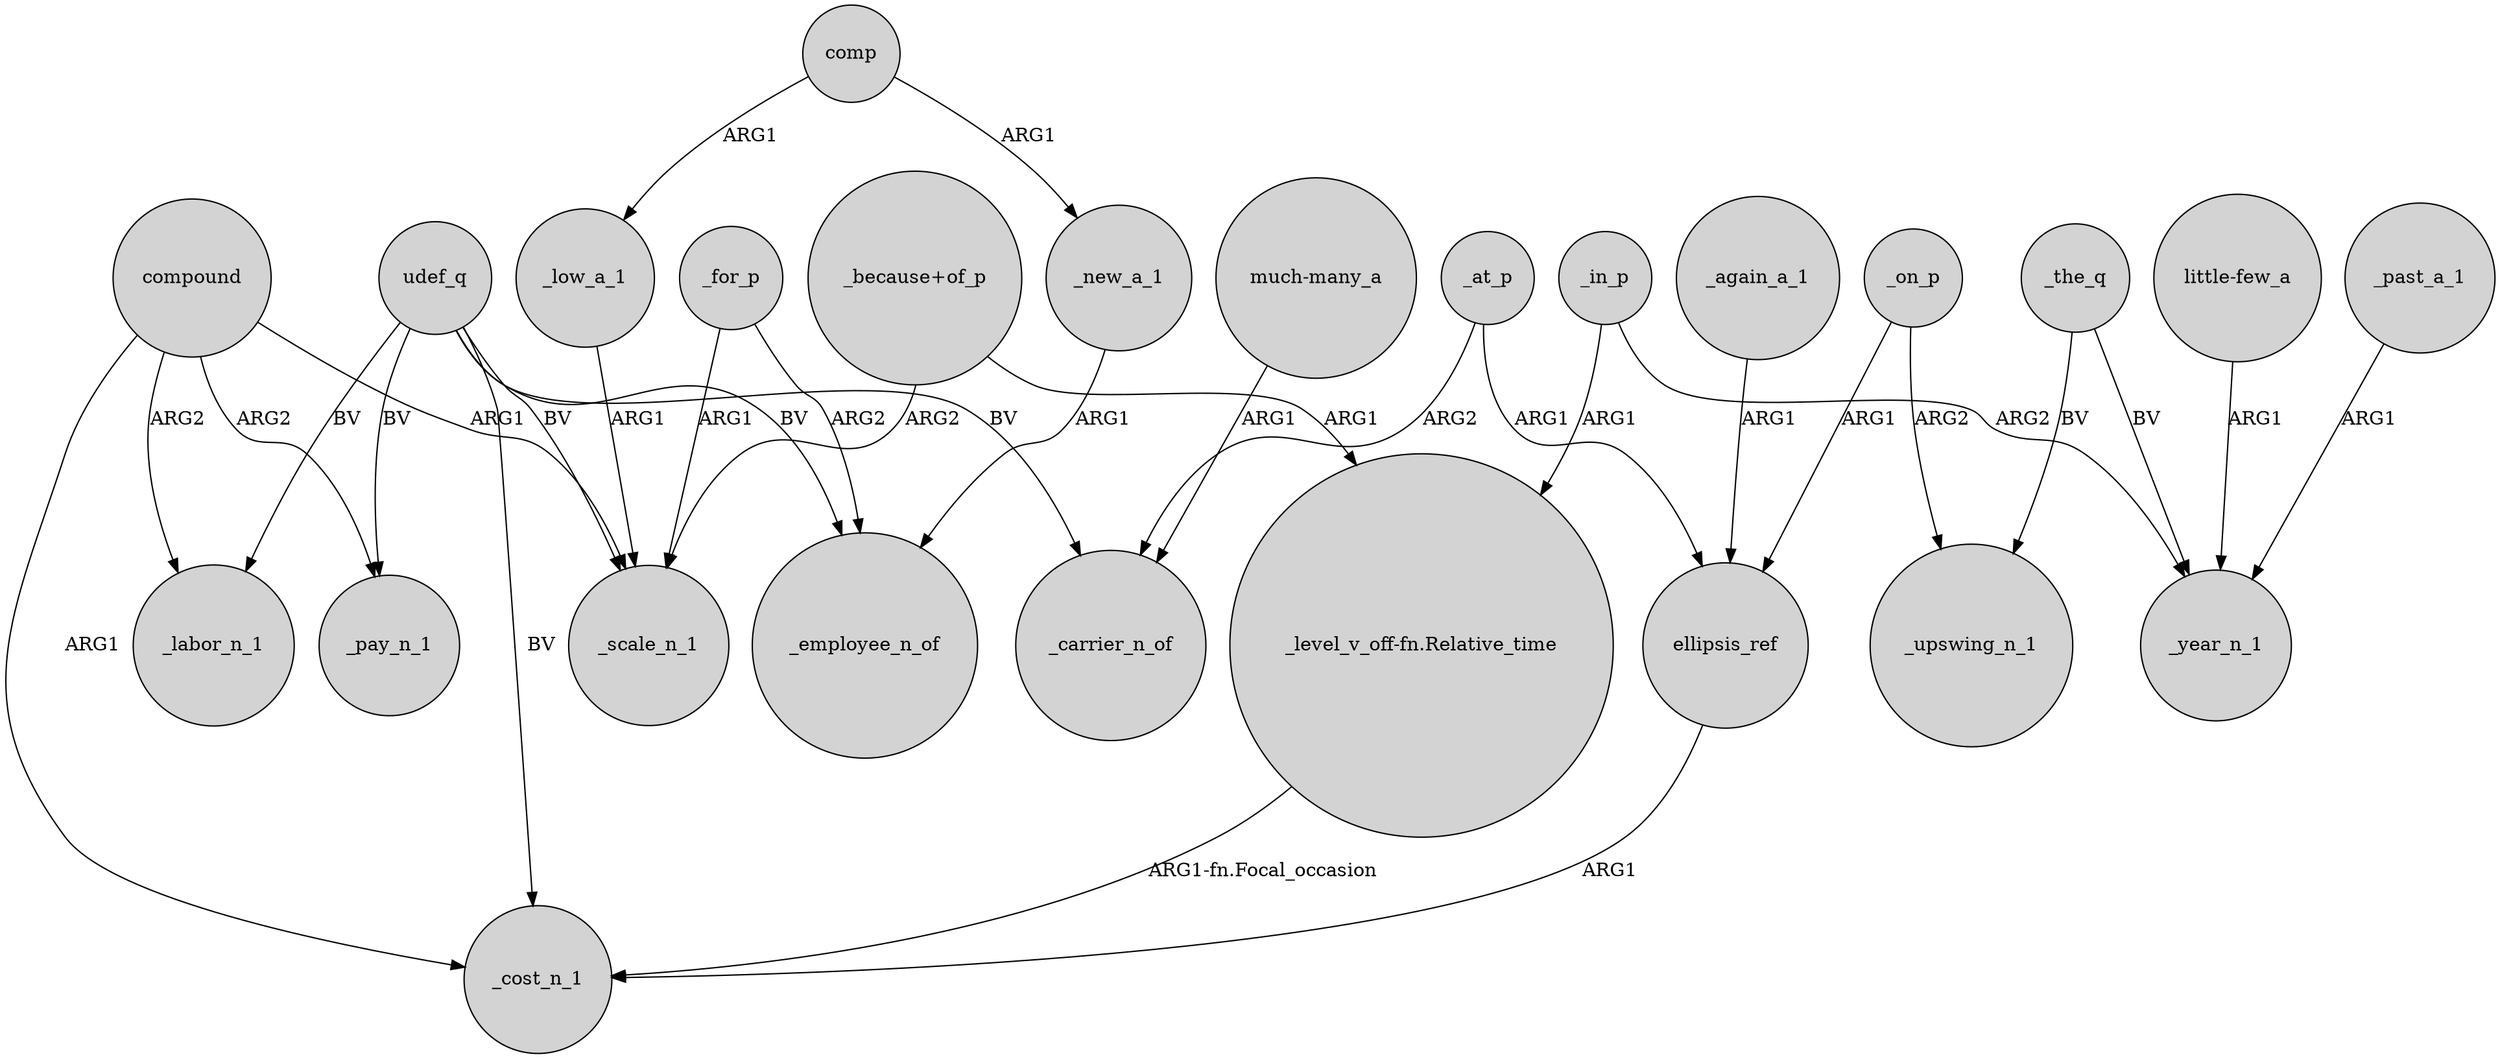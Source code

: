 digraph {
	node [shape=circle style=filled]
	udef_q -> _pay_n_1 [label=BV]
	_new_a_1 -> _employee_n_of [label=ARG1]
	comp -> _new_a_1 [label=ARG1]
	_low_a_1 -> _scale_n_1 [label=ARG1]
	_the_q -> _upswing_n_1 [label=BV]
	comp -> _low_a_1 [label=ARG1]
	_in_p -> _year_n_1 [label=ARG2]
	udef_q -> _scale_n_1 [label=BV]
	compound -> _pay_n_1 [label=ARG2]
	udef_q -> _carrier_n_of [label=BV]
	_at_p -> _carrier_n_of [label=ARG2]
	_for_p -> _employee_n_of [label=ARG2]
	"little-few_a" -> _year_n_1 [label=ARG1]
	_the_q -> _year_n_1 [label=BV]
	"_because+of_p" -> "_level_v_off-fn.Relative_time" [label=ARG1]
	_on_p -> ellipsis_ref [label=ARG1]
	compound -> _labor_n_1 [label=ARG2]
	ellipsis_ref -> _cost_n_1 [label=ARG1]
	udef_q -> _labor_n_1 [label=BV]
	compound -> _scale_n_1 [label=ARG1]
	_past_a_1 -> _year_n_1 [label=ARG1]
	_for_p -> _scale_n_1 [label=ARG1]
	"_because+of_p" -> _scale_n_1 [label=ARG2]
	_on_p -> _upswing_n_1 [label=ARG2]
	compound -> _cost_n_1 [label=ARG1]
	_at_p -> ellipsis_ref [label=ARG1]
	_in_p -> "_level_v_off-fn.Relative_time" [label=ARG1]
	"_level_v_off-fn.Relative_time" -> _cost_n_1 [label="ARG1-fn.Focal_occasion"]
	udef_q -> _employee_n_of [label=BV]
	"much-many_a" -> _carrier_n_of [label=ARG1]
	_again_a_1 -> ellipsis_ref [label=ARG1]
	udef_q -> _cost_n_1 [label=BV]
}
